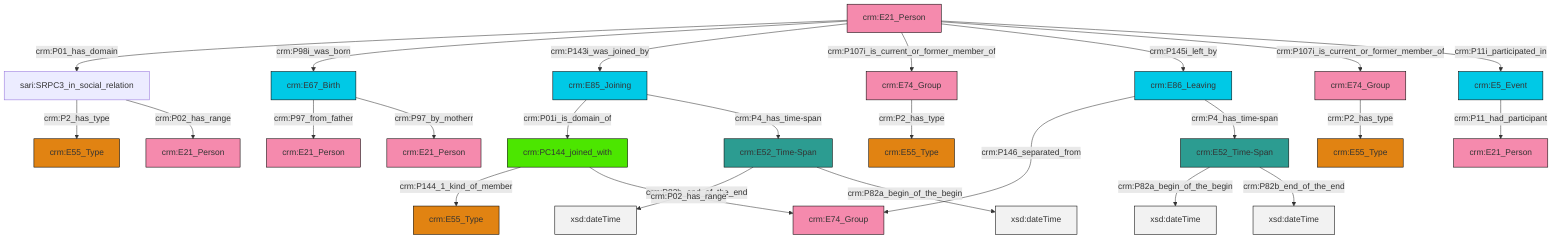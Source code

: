 graph TD
classDef Literal fill:#f2f2f2,stroke:#000000;
classDef CRM_Entity fill:#FFFFFF,stroke:#000000;
classDef Temporal_Entity fill:#00C9E6, stroke:#000000;
classDef Type fill:#E18312, stroke:#000000;
classDef Time-Span fill:#2C9C91, stroke:#000000;
classDef Appellation fill:#FFEB7F, stroke:#000000;
classDef Place fill:#008836, stroke:#000000;
classDef Persistent_Item fill:#B266B2, stroke:#000000;
classDef Conceptual_Object fill:#FFD700, stroke:#000000;
classDef Physical_Thing fill:#D2B48C, stroke:#000000;
classDef Actor fill:#f58aad, stroke:#000000;
classDef PC_Classes fill:#4ce600, stroke:#000000;
classDef Multi fill:#cccccc,stroke:#000000;

0["crm:E86_Leaving"]:::Temporal_Entity -->|crm:P146_separated_from| 1["crm:E74_Group"]:::Actor
4["crm:E21_Person"]:::Actor -->|crm:P01_has_domain| 5["sari:SRPC3_in_social_relation"]:::Default
4["crm:E21_Person"]:::Actor -->|crm:P98i_was_born| 6["crm:E67_Birth"]:::Temporal_Entity
13["crm:E5_Event"]:::Temporal_Entity -->|crm:P11_had_participant| 14["crm:E21_Person"]:::Actor
4["crm:E21_Person"]:::Actor -->|crm:P143i_was_joined_by| 15["crm:E85_Joining"]:::Temporal_Entity
15["crm:E85_Joining"]:::Temporal_Entity -->|crm:P01i_is_domain_of| 16["crm:PC144_joined_with"]:::PC_Classes
18["crm:E52_Time-Span"]:::Time-Span -->|crm:P82a_begin_of_the_begin| 19[xsd:dateTime]:::Literal
4["crm:E21_Person"]:::Actor -->|crm:P107i_is_current_or_former_member_of| 2["crm:E74_Group"]:::Actor
0["crm:E86_Leaving"]:::Temporal_Entity -->|crm:P4_has_time-span| 18["crm:E52_Time-Span"]:::Time-Span
24["crm:E74_Group"]:::Actor -->|crm:P2_has_type| 11["crm:E55_Type"]:::Type
18["crm:E52_Time-Span"]:::Time-Span -->|crm:P82b_end_of_the_end| 25[xsd:dateTime]:::Literal
4["crm:E21_Person"]:::Actor -->|crm:P145i_left_by| 0["crm:E86_Leaving"]:::Temporal_Entity
7["crm:E52_Time-Span"]:::Time-Span -->|crm:P82b_end_of_the_end| 28[xsd:dateTime]:::Literal
6["crm:E67_Birth"]:::Temporal_Entity -->|crm:P97_from_father| 35["crm:E21_Person"]:::Actor
4["crm:E21_Person"]:::Actor -->|crm:P107i_is_current_or_former_member_of| 24["crm:E74_Group"]:::Actor
16["crm:PC144_joined_with"]:::PC_Classes -->|crm:P144_1_kind_of_member| 22["crm:E55_Type"]:::Type
7["crm:E52_Time-Span"]:::Time-Span -->|crm:P82a_begin_of_the_begin| 38[xsd:dateTime]:::Literal
4["crm:E21_Person"]:::Actor -->|crm:P11i_participated_in| 13["crm:E5_Event"]:::Temporal_Entity
6["crm:E67_Birth"]:::Temporal_Entity -->|crm:P97_by_motherr| 26["crm:E21_Person"]:::Actor
15["crm:E85_Joining"]:::Temporal_Entity -->|crm:P4_has_time-span| 7["crm:E52_Time-Span"]:::Time-Span
5["sari:SRPC3_in_social_relation"]:::Default -->|crm:P2_has_type| 33["crm:E55_Type"]:::Type
5["sari:SRPC3_in_social_relation"]:::Default -->|crm:P02_has_range| 9["crm:E21_Person"]:::Actor
2["crm:E74_Group"]:::Actor -->|crm:P2_has_type| 40["crm:E55_Type"]:::Type
16["crm:PC144_joined_with"]:::PC_Classes -->|crm:P02_has_range| 1["crm:E74_Group"]:::Actor